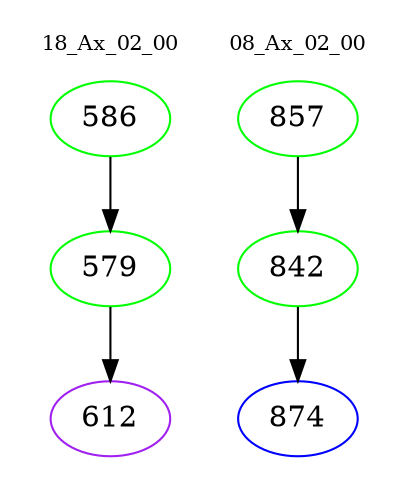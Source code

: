digraph{
subgraph cluster_0 {
color = white
label = "18_Ax_02_00";
fontsize=10;
T0_586 [label="586", color="green"]
T0_586 -> T0_579 [color="black"]
T0_579 [label="579", color="green"]
T0_579 -> T0_612 [color="black"]
T0_612 [label="612", color="purple"]
}
subgraph cluster_1 {
color = white
label = "08_Ax_02_00";
fontsize=10;
T1_857 [label="857", color="green"]
T1_857 -> T1_842 [color="black"]
T1_842 [label="842", color="green"]
T1_842 -> T1_874 [color="black"]
T1_874 [label="874", color="blue"]
}
}

